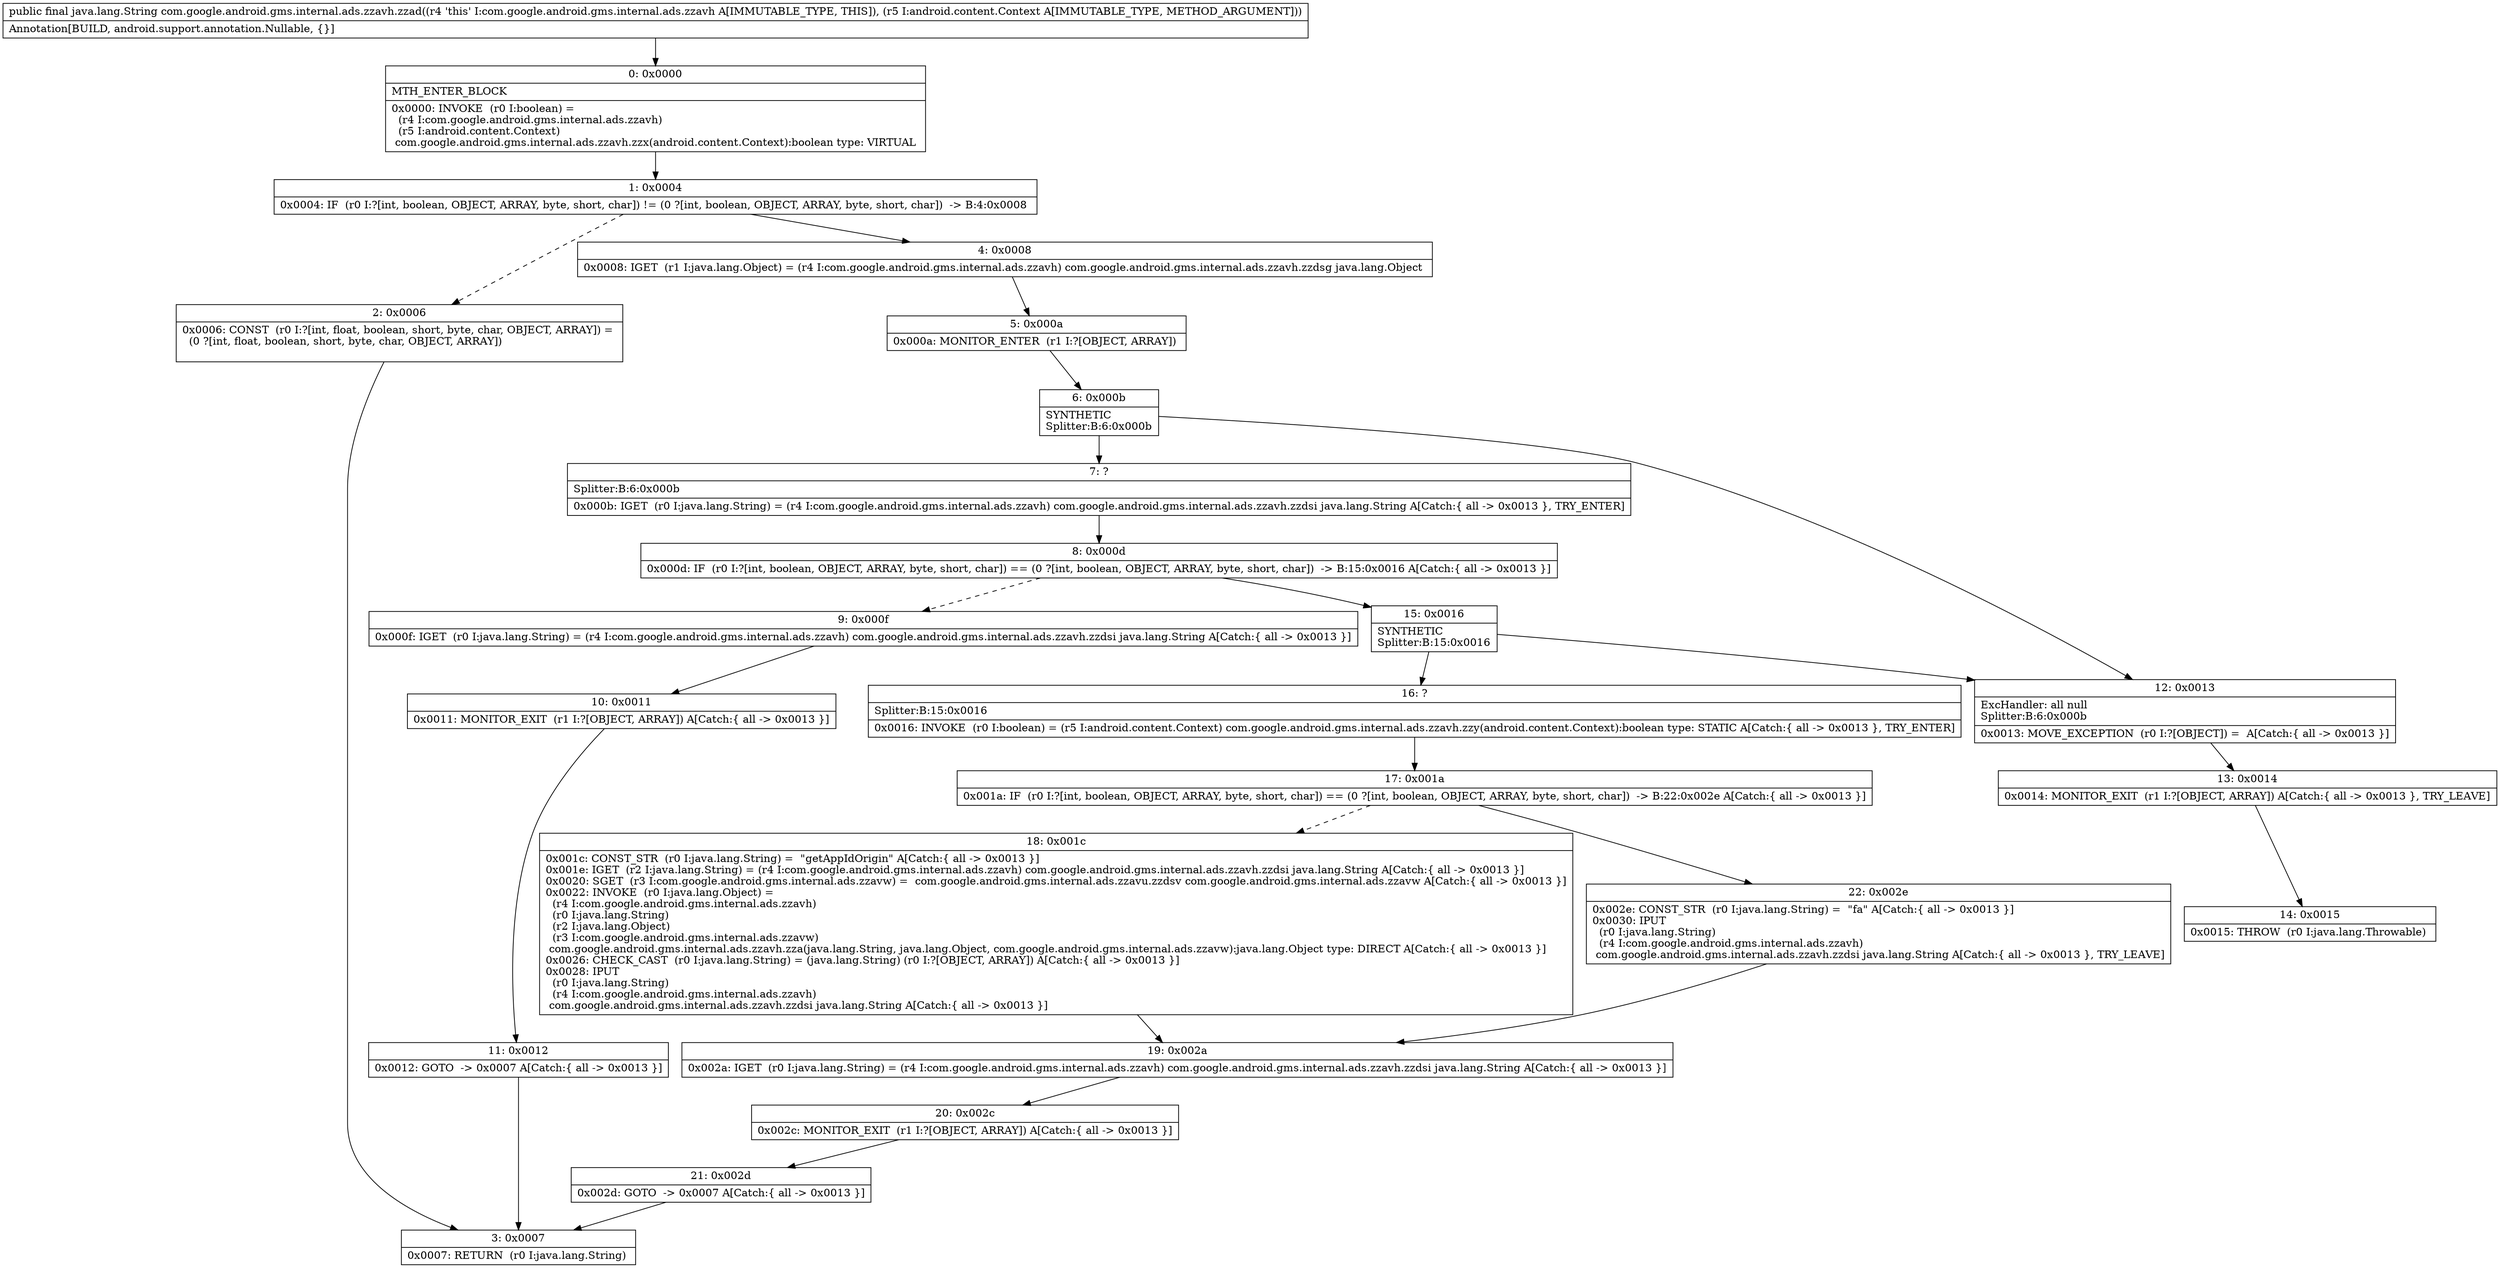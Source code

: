 digraph "CFG forcom.google.android.gms.internal.ads.zzavh.zzad(Landroid\/content\/Context;)Ljava\/lang\/String;" {
Node_0 [shape=record,label="{0\:\ 0x0000|MTH_ENTER_BLOCK\l|0x0000: INVOKE  (r0 I:boolean) = \l  (r4 I:com.google.android.gms.internal.ads.zzavh)\l  (r5 I:android.content.Context)\l com.google.android.gms.internal.ads.zzavh.zzx(android.content.Context):boolean type: VIRTUAL \l}"];
Node_1 [shape=record,label="{1\:\ 0x0004|0x0004: IF  (r0 I:?[int, boolean, OBJECT, ARRAY, byte, short, char]) != (0 ?[int, boolean, OBJECT, ARRAY, byte, short, char])  \-\> B:4:0x0008 \l}"];
Node_2 [shape=record,label="{2\:\ 0x0006|0x0006: CONST  (r0 I:?[int, float, boolean, short, byte, char, OBJECT, ARRAY]) = \l  (0 ?[int, float, boolean, short, byte, char, OBJECT, ARRAY])\l \l}"];
Node_3 [shape=record,label="{3\:\ 0x0007|0x0007: RETURN  (r0 I:java.lang.String) \l}"];
Node_4 [shape=record,label="{4\:\ 0x0008|0x0008: IGET  (r1 I:java.lang.Object) = (r4 I:com.google.android.gms.internal.ads.zzavh) com.google.android.gms.internal.ads.zzavh.zzdsg java.lang.Object \l}"];
Node_5 [shape=record,label="{5\:\ 0x000a|0x000a: MONITOR_ENTER  (r1 I:?[OBJECT, ARRAY]) \l}"];
Node_6 [shape=record,label="{6\:\ 0x000b|SYNTHETIC\lSplitter:B:6:0x000b\l}"];
Node_7 [shape=record,label="{7\:\ ?|Splitter:B:6:0x000b\l|0x000b: IGET  (r0 I:java.lang.String) = (r4 I:com.google.android.gms.internal.ads.zzavh) com.google.android.gms.internal.ads.zzavh.zzdsi java.lang.String A[Catch:\{ all \-\> 0x0013 \}, TRY_ENTER]\l}"];
Node_8 [shape=record,label="{8\:\ 0x000d|0x000d: IF  (r0 I:?[int, boolean, OBJECT, ARRAY, byte, short, char]) == (0 ?[int, boolean, OBJECT, ARRAY, byte, short, char])  \-\> B:15:0x0016 A[Catch:\{ all \-\> 0x0013 \}]\l}"];
Node_9 [shape=record,label="{9\:\ 0x000f|0x000f: IGET  (r0 I:java.lang.String) = (r4 I:com.google.android.gms.internal.ads.zzavh) com.google.android.gms.internal.ads.zzavh.zzdsi java.lang.String A[Catch:\{ all \-\> 0x0013 \}]\l}"];
Node_10 [shape=record,label="{10\:\ 0x0011|0x0011: MONITOR_EXIT  (r1 I:?[OBJECT, ARRAY]) A[Catch:\{ all \-\> 0x0013 \}]\l}"];
Node_11 [shape=record,label="{11\:\ 0x0012|0x0012: GOTO  \-\> 0x0007 A[Catch:\{ all \-\> 0x0013 \}]\l}"];
Node_12 [shape=record,label="{12\:\ 0x0013|ExcHandler: all null\lSplitter:B:6:0x000b\l|0x0013: MOVE_EXCEPTION  (r0 I:?[OBJECT]) =  A[Catch:\{ all \-\> 0x0013 \}]\l}"];
Node_13 [shape=record,label="{13\:\ 0x0014|0x0014: MONITOR_EXIT  (r1 I:?[OBJECT, ARRAY]) A[Catch:\{ all \-\> 0x0013 \}, TRY_LEAVE]\l}"];
Node_14 [shape=record,label="{14\:\ 0x0015|0x0015: THROW  (r0 I:java.lang.Throwable) \l}"];
Node_15 [shape=record,label="{15\:\ 0x0016|SYNTHETIC\lSplitter:B:15:0x0016\l}"];
Node_16 [shape=record,label="{16\:\ ?|Splitter:B:15:0x0016\l|0x0016: INVOKE  (r0 I:boolean) = (r5 I:android.content.Context) com.google.android.gms.internal.ads.zzavh.zzy(android.content.Context):boolean type: STATIC A[Catch:\{ all \-\> 0x0013 \}, TRY_ENTER]\l}"];
Node_17 [shape=record,label="{17\:\ 0x001a|0x001a: IF  (r0 I:?[int, boolean, OBJECT, ARRAY, byte, short, char]) == (0 ?[int, boolean, OBJECT, ARRAY, byte, short, char])  \-\> B:22:0x002e A[Catch:\{ all \-\> 0x0013 \}]\l}"];
Node_18 [shape=record,label="{18\:\ 0x001c|0x001c: CONST_STR  (r0 I:java.lang.String) =  \"getAppIdOrigin\" A[Catch:\{ all \-\> 0x0013 \}]\l0x001e: IGET  (r2 I:java.lang.String) = (r4 I:com.google.android.gms.internal.ads.zzavh) com.google.android.gms.internal.ads.zzavh.zzdsi java.lang.String A[Catch:\{ all \-\> 0x0013 \}]\l0x0020: SGET  (r3 I:com.google.android.gms.internal.ads.zzavw) =  com.google.android.gms.internal.ads.zzavu.zzdsv com.google.android.gms.internal.ads.zzavw A[Catch:\{ all \-\> 0x0013 \}]\l0x0022: INVOKE  (r0 I:java.lang.Object) = \l  (r4 I:com.google.android.gms.internal.ads.zzavh)\l  (r0 I:java.lang.String)\l  (r2 I:java.lang.Object)\l  (r3 I:com.google.android.gms.internal.ads.zzavw)\l com.google.android.gms.internal.ads.zzavh.zza(java.lang.String, java.lang.Object, com.google.android.gms.internal.ads.zzavw):java.lang.Object type: DIRECT A[Catch:\{ all \-\> 0x0013 \}]\l0x0026: CHECK_CAST  (r0 I:java.lang.String) = (java.lang.String) (r0 I:?[OBJECT, ARRAY]) A[Catch:\{ all \-\> 0x0013 \}]\l0x0028: IPUT  \l  (r0 I:java.lang.String)\l  (r4 I:com.google.android.gms.internal.ads.zzavh)\l com.google.android.gms.internal.ads.zzavh.zzdsi java.lang.String A[Catch:\{ all \-\> 0x0013 \}]\l}"];
Node_19 [shape=record,label="{19\:\ 0x002a|0x002a: IGET  (r0 I:java.lang.String) = (r4 I:com.google.android.gms.internal.ads.zzavh) com.google.android.gms.internal.ads.zzavh.zzdsi java.lang.String A[Catch:\{ all \-\> 0x0013 \}]\l}"];
Node_20 [shape=record,label="{20\:\ 0x002c|0x002c: MONITOR_EXIT  (r1 I:?[OBJECT, ARRAY]) A[Catch:\{ all \-\> 0x0013 \}]\l}"];
Node_21 [shape=record,label="{21\:\ 0x002d|0x002d: GOTO  \-\> 0x0007 A[Catch:\{ all \-\> 0x0013 \}]\l}"];
Node_22 [shape=record,label="{22\:\ 0x002e|0x002e: CONST_STR  (r0 I:java.lang.String) =  \"fa\" A[Catch:\{ all \-\> 0x0013 \}]\l0x0030: IPUT  \l  (r0 I:java.lang.String)\l  (r4 I:com.google.android.gms.internal.ads.zzavh)\l com.google.android.gms.internal.ads.zzavh.zzdsi java.lang.String A[Catch:\{ all \-\> 0x0013 \}, TRY_LEAVE]\l}"];
MethodNode[shape=record,label="{public final java.lang.String com.google.android.gms.internal.ads.zzavh.zzad((r4 'this' I:com.google.android.gms.internal.ads.zzavh A[IMMUTABLE_TYPE, THIS]), (r5 I:android.content.Context A[IMMUTABLE_TYPE, METHOD_ARGUMENT]))  | Annotation[BUILD, android.support.annotation.Nullable, \{\}]\l}"];
MethodNode -> Node_0;
Node_0 -> Node_1;
Node_1 -> Node_2[style=dashed];
Node_1 -> Node_4;
Node_2 -> Node_3;
Node_4 -> Node_5;
Node_5 -> Node_6;
Node_6 -> Node_7;
Node_6 -> Node_12;
Node_7 -> Node_8;
Node_8 -> Node_9[style=dashed];
Node_8 -> Node_15;
Node_9 -> Node_10;
Node_10 -> Node_11;
Node_11 -> Node_3;
Node_12 -> Node_13;
Node_13 -> Node_14;
Node_15 -> Node_16;
Node_15 -> Node_12;
Node_16 -> Node_17;
Node_17 -> Node_18[style=dashed];
Node_17 -> Node_22;
Node_18 -> Node_19;
Node_19 -> Node_20;
Node_20 -> Node_21;
Node_21 -> Node_3;
Node_22 -> Node_19;
}


